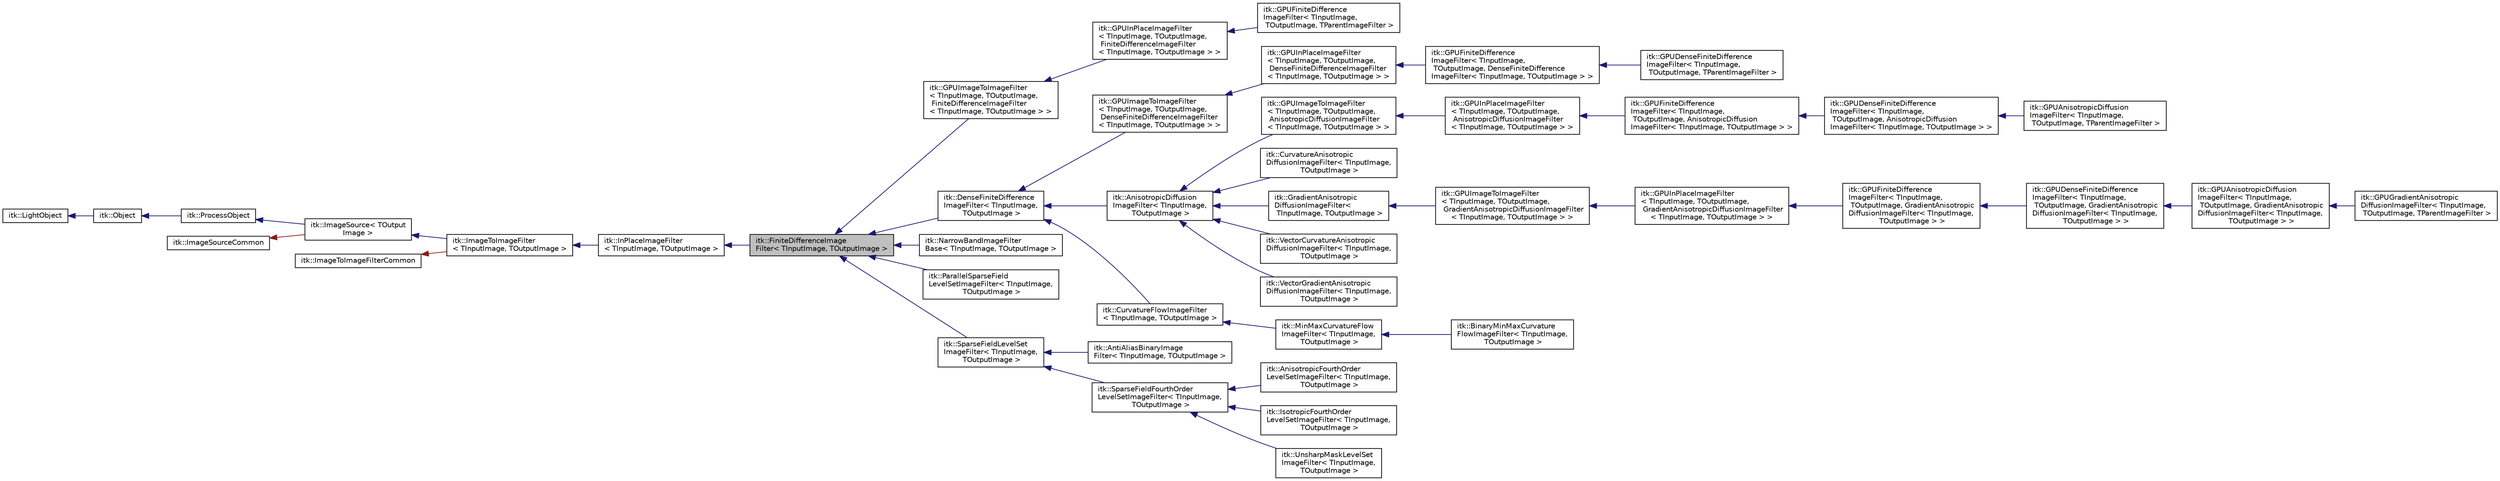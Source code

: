 digraph "itk::FiniteDifferenceImageFilter&lt; TInputImage, TOutputImage &gt;"
{
 // LATEX_PDF_SIZE
  edge [fontname="Helvetica",fontsize="10",labelfontname="Helvetica",labelfontsize="10"];
  node [fontname="Helvetica",fontsize="10",shape=record];
  rankdir="LR";
  Node1 [label="itk::FiniteDifferenceImage\lFilter\< TInputImage, TOutputImage \>",height=0.2,width=0.4,color="black", fillcolor="grey75", style="filled", fontcolor="black",tooltip=" "];
  Node2 -> Node1 [dir="back",color="midnightblue",fontsize="10",style="solid",fontname="Helvetica"];
  Node2 [label="itk::InPlaceImageFilter\l\< TInputImage, TOutputImage \>",height=0.2,width=0.4,color="black", fillcolor="white", style="filled",URL="$classitk_1_1InPlaceImageFilter.html",tooltip=" "];
  Node3 -> Node2 [dir="back",color="midnightblue",fontsize="10",style="solid",fontname="Helvetica"];
  Node3 [label="itk::ImageToImageFilter\l\< TInputImage, TOutputImage \>",height=0.2,width=0.4,color="black", fillcolor="white", style="filled",URL="$classitk_1_1ImageToImageFilter.html",tooltip="Base class for filters that take an image as input and produce an image as output."];
  Node4 -> Node3 [dir="back",color="midnightblue",fontsize="10",style="solid",fontname="Helvetica"];
  Node4 [label="itk::ImageSource\< TOutput\lImage \>",height=0.2,width=0.4,color="black", fillcolor="white", style="filled",URL="$classitk_1_1ImageSource.html",tooltip="Base class for all process objects that output image data."];
  Node5 -> Node4 [dir="back",color="midnightblue",fontsize="10",style="solid",fontname="Helvetica"];
  Node5 [label="itk::ProcessObject",height=0.2,width=0.4,color="black", fillcolor="white", style="filled",URL="$classitk_1_1ProcessObject.html",tooltip="The base class for all process objects (source, filters, mappers) in the Insight data processing pipe..."];
  Node6 -> Node5 [dir="back",color="midnightblue",fontsize="10",style="solid",fontname="Helvetica"];
  Node6 [label="itk::Object",height=0.2,width=0.4,color="black", fillcolor="white", style="filled",URL="$classitk_1_1Object.html",tooltip="Base class for most ITK classes."];
  Node7 -> Node6 [dir="back",color="midnightblue",fontsize="10",style="solid",fontname="Helvetica"];
  Node7 [label="itk::LightObject",height=0.2,width=0.4,color="black", fillcolor="white", style="filled",URL="$classitk_1_1LightObject.html",tooltip="Light weight base class for most itk classes."];
  Node8 -> Node4 [dir="back",color="firebrick4",fontsize="10",style="solid",fontname="Helvetica"];
  Node8 [label="itk::ImageSourceCommon",height=0.2,width=0.4,color="black", fillcolor="white", style="filled",URL="$structitk_1_1ImageSourceCommon.html",tooltip="Secondary base class of ImageSource common between templates."];
  Node9 -> Node3 [dir="back",color="firebrick4",fontsize="10",style="solid",fontname="Helvetica"];
  Node9 [label="itk::ImageToImageFilterCommon",height=0.2,width=0.4,color="black", fillcolor="white", style="filled",URL="$classitk_1_1ImageToImageFilterCommon.html",tooltip="Secondary base class of ImageToImageFilter common between templates."];
  Node1 -> Node10 [dir="back",color="midnightblue",fontsize="10",style="solid",fontname="Helvetica"];
  Node10 [label="itk::GPUImageToImageFilter\l\< TInputImage, TOutputImage,\l FiniteDifferenceImageFilter\l\< TInputImage, TOutputImage \> \>",height=0.2,width=0.4,color="black", fillcolor="white", style="filled",URL="$classitk_1_1GPUImageToImageFilter.html",tooltip=" "];
  Node10 -> Node11 [dir="back",color="midnightblue",fontsize="10",style="solid",fontname="Helvetica"];
  Node11 [label="itk::GPUInPlaceImageFilter\l\< TInputImage, TOutputImage,\l FiniteDifferenceImageFilter\l\< TInputImage, TOutputImage \> \>",height=0.2,width=0.4,color="black", fillcolor="white", style="filled",URL="$classitk_1_1GPUInPlaceImageFilter.html",tooltip=" "];
  Node11 -> Node12 [dir="back",color="midnightblue",fontsize="10",style="solid",fontname="Helvetica"];
  Node12 [label="itk::GPUFiniteDifference\lImageFilter\< TInputImage,\l TOutputImage, TParentImageFilter \>",height=0.2,width=0.4,color="black", fillcolor="white", style="filled",URL="$classitk_1_1GPUFiniteDifferenceImageFilter.html",tooltip="Base class for GPU Finite Difference Image Filters."];
  Node1 -> Node13 [dir="back",color="midnightblue",fontsize="10",style="solid",fontname="Helvetica"];
  Node13 [label="itk::DenseFiniteDifference\lImageFilter\< TInputImage,\l TOutputImage \>",height=0.2,width=0.4,color="black", fillcolor="white", style="filled",URL="$classitk_1_1DenseFiniteDifferenceImageFilter.html",tooltip=" "];
  Node13 -> Node14 [dir="back",color="midnightblue",fontsize="10",style="solid",fontname="Helvetica"];
  Node14 [label="itk::GPUImageToImageFilter\l\< TInputImage, TOutputImage,\l DenseFiniteDifferenceImageFilter\l\< TInputImage, TOutputImage \> \>",height=0.2,width=0.4,color="black", fillcolor="white", style="filled",URL="$classitk_1_1GPUImageToImageFilter.html",tooltip=" "];
  Node14 -> Node15 [dir="back",color="midnightblue",fontsize="10",style="solid",fontname="Helvetica"];
  Node15 [label="itk::GPUInPlaceImageFilter\l\< TInputImage, TOutputImage,\l DenseFiniteDifferenceImageFilter\l\< TInputImage, TOutputImage \> \>",height=0.2,width=0.4,color="black", fillcolor="white", style="filled",URL="$classitk_1_1GPUInPlaceImageFilter.html",tooltip=" "];
  Node15 -> Node16 [dir="back",color="midnightblue",fontsize="10",style="solid",fontname="Helvetica"];
  Node16 [label="itk::GPUFiniteDifference\lImageFilter\< TInputImage,\l TOutputImage, DenseFiniteDifference\lImageFilter\< TInputImage, TOutputImage \> \>",height=0.2,width=0.4,color="black", fillcolor="white", style="filled",URL="$classitk_1_1GPUFiniteDifferenceImageFilter.html",tooltip=" "];
  Node16 -> Node17 [dir="back",color="midnightblue",fontsize="10",style="solid",fontname="Helvetica"];
  Node17 [label="itk::GPUDenseFiniteDifference\lImageFilter\< TInputImage,\l TOutputImage, TParentImageFilter \>",height=0.2,width=0.4,color="black", fillcolor="white", style="filled",URL="$classitk_1_1GPUDenseFiniteDifferenceImageFilter.html",tooltip=" "];
  Node13 -> Node18 [dir="back",color="midnightblue",fontsize="10",style="solid",fontname="Helvetica"];
  Node18 [label="itk::AnisotropicDiffusion\lImageFilter\< TInputImage,\l TOutputImage \>",height=0.2,width=0.4,color="black", fillcolor="white", style="filled",URL="$classitk_1_1AnisotropicDiffusionImageFilter.html",tooltip=" "];
  Node18 -> Node19 [dir="back",color="midnightblue",fontsize="10",style="solid",fontname="Helvetica"];
  Node19 [label="itk::GPUImageToImageFilter\l\< TInputImage, TOutputImage,\l AnisotropicDiffusionImageFilter\l\< TInputImage, TOutputImage \> \>",height=0.2,width=0.4,color="black", fillcolor="white", style="filled",URL="$classitk_1_1GPUImageToImageFilter.html",tooltip=" "];
  Node19 -> Node20 [dir="back",color="midnightblue",fontsize="10",style="solid",fontname="Helvetica"];
  Node20 [label="itk::GPUInPlaceImageFilter\l\< TInputImage, TOutputImage,\l AnisotropicDiffusionImageFilter\l\< TInputImage, TOutputImage \> \>",height=0.2,width=0.4,color="black", fillcolor="white", style="filled",URL="$classitk_1_1GPUInPlaceImageFilter.html",tooltip=" "];
  Node20 -> Node21 [dir="back",color="midnightblue",fontsize="10",style="solid",fontname="Helvetica"];
  Node21 [label="itk::GPUFiniteDifference\lImageFilter\< TInputImage,\l TOutputImage, AnisotropicDiffusion\lImageFilter\< TInputImage, TOutputImage \> \>",height=0.2,width=0.4,color="black", fillcolor="white", style="filled",URL="$classitk_1_1GPUFiniteDifferenceImageFilter.html",tooltip=" "];
  Node21 -> Node22 [dir="back",color="midnightblue",fontsize="10",style="solid",fontname="Helvetica"];
  Node22 [label="itk::GPUDenseFiniteDifference\lImageFilter\< TInputImage,\l TOutputImage, AnisotropicDiffusion\lImageFilter\< TInputImage, TOutputImage \> \>",height=0.2,width=0.4,color="black", fillcolor="white", style="filled",URL="$classitk_1_1GPUDenseFiniteDifferenceImageFilter.html",tooltip=" "];
  Node22 -> Node23 [dir="back",color="midnightblue",fontsize="10",style="solid",fontname="Helvetica"];
  Node23 [label="itk::GPUAnisotropicDiffusion\lImageFilter\< TInputImage,\l TOutputImage, TParentImageFilter \>",height=0.2,width=0.4,color="black", fillcolor="white", style="filled",URL="$classitk_1_1GPUAnisotropicDiffusionImageFilter.html",tooltip=" "];
  Node18 -> Node24 [dir="back",color="midnightblue",fontsize="10",style="solid",fontname="Helvetica"];
  Node24 [label="itk::CurvatureAnisotropic\lDiffusionImageFilter\< TInputImage,\l TOutputImage \>",height=0.2,width=0.4,color="black", fillcolor="white", style="filled",URL="$classitk_1_1CurvatureAnisotropicDiffusionImageFilter.html",tooltip="This filter performs anisotropic diffusion on a scalar itk::Image using the modified curvature diffus..."];
  Node18 -> Node25 [dir="back",color="midnightblue",fontsize="10",style="solid",fontname="Helvetica"];
  Node25 [label="itk::GradientAnisotropic\lDiffusionImageFilter\<\l TInputImage, TOutputImage \>",height=0.2,width=0.4,color="black", fillcolor="white", style="filled",URL="$classitk_1_1GradientAnisotropicDiffusionImageFilter.html",tooltip="This filter performs anisotropic diffusion on a scalar itk::Image using the classic Perona-Malik,..."];
  Node25 -> Node26 [dir="back",color="midnightblue",fontsize="10",style="solid",fontname="Helvetica"];
  Node26 [label="itk::GPUImageToImageFilter\l\< TInputImage, TOutputImage,\l GradientAnisotropicDiffusionImageFilter\l\< TInputImage, TOutputImage \> \>",height=0.2,width=0.4,color="black", fillcolor="white", style="filled",URL="$classitk_1_1GPUImageToImageFilter.html",tooltip=" "];
  Node26 -> Node27 [dir="back",color="midnightblue",fontsize="10",style="solid",fontname="Helvetica"];
  Node27 [label="itk::GPUInPlaceImageFilter\l\< TInputImage, TOutputImage,\l GradientAnisotropicDiffusionImageFilter\l\< TInputImage, TOutputImage \> \>",height=0.2,width=0.4,color="black", fillcolor="white", style="filled",URL="$classitk_1_1GPUInPlaceImageFilter.html",tooltip=" "];
  Node27 -> Node28 [dir="back",color="midnightblue",fontsize="10",style="solid",fontname="Helvetica"];
  Node28 [label="itk::GPUFiniteDifference\lImageFilter\< TInputImage,\l TOutputImage, GradientAnisotropic\lDiffusionImageFilter\< TInputImage,\l TOutputImage \> \>",height=0.2,width=0.4,color="black", fillcolor="white", style="filled",URL="$classitk_1_1GPUFiniteDifferenceImageFilter.html",tooltip=" "];
  Node28 -> Node29 [dir="back",color="midnightblue",fontsize="10",style="solid",fontname="Helvetica"];
  Node29 [label="itk::GPUDenseFiniteDifference\lImageFilter\< TInputImage,\l TOutputImage, GradientAnisotropic\lDiffusionImageFilter\< TInputImage,\l TOutputImage \> \>",height=0.2,width=0.4,color="black", fillcolor="white", style="filled",URL="$classitk_1_1GPUDenseFiniteDifferenceImageFilter.html",tooltip=" "];
  Node29 -> Node30 [dir="back",color="midnightblue",fontsize="10",style="solid",fontname="Helvetica"];
  Node30 [label="itk::GPUAnisotropicDiffusion\lImageFilter\< TInputImage,\l TOutputImage, GradientAnisotropic\lDiffusionImageFilter\< TInputImage,\l TOutputImage \> \>",height=0.2,width=0.4,color="black", fillcolor="white", style="filled",URL="$classitk_1_1GPUAnisotropicDiffusionImageFilter.html",tooltip=" "];
  Node30 -> Node31 [dir="back",color="midnightblue",fontsize="10",style="solid",fontname="Helvetica"];
  Node31 [label="itk::GPUGradientAnisotropic\lDiffusionImageFilter\< TInputImage,\l TOutputImage, TParentImageFilter \>",height=0.2,width=0.4,color="black", fillcolor="white", style="filled",URL="$classitk_1_1GPUGradientAnisotropicDiffusionImageFilter.html",tooltip=" "];
  Node18 -> Node32 [dir="back",color="midnightblue",fontsize="10",style="solid",fontname="Helvetica"];
  Node32 [label="itk::VectorCurvatureAnisotropic\lDiffusionImageFilter\< TInputImage,\l TOutputImage \>",height=0.2,width=0.4,color="black", fillcolor="white", style="filled",URL="$classitk_1_1VectorCurvatureAnisotropicDiffusionImageFilter.html",tooltip=" "];
  Node18 -> Node33 [dir="back",color="midnightblue",fontsize="10",style="solid",fontname="Helvetica"];
  Node33 [label="itk::VectorGradientAnisotropic\lDiffusionImageFilter\< TInputImage,\l TOutputImage \>",height=0.2,width=0.4,color="black", fillcolor="white", style="filled",URL="$classitk_1_1VectorGradientAnisotropicDiffusionImageFilter.html",tooltip=" "];
  Node13 -> Node34 [dir="back",color="midnightblue",fontsize="10",style="solid",fontname="Helvetica"];
  Node34 [label="itk::CurvatureFlowImageFilter\l\< TInputImage, TOutputImage \>",height=0.2,width=0.4,color="black", fillcolor="white", style="filled",URL="$classitk_1_1CurvatureFlowImageFilter.html",tooltip="Denoise an image using curvature driven flow."];
  Node34 -> Node35 [dir="back",color="midnightblue",fontsize="10",style="solid",fontname="Helvetica"];
  Node35 [label="itk::MinMaxCurvatureFlow\lImageFilter\< TInputImage,\l TOutputImage \>",height=0.2,width=0.4,color="black", fillcolor="white", style="filled",URL="$classitk_1_1MinMaxCurvatureFlowImageFilter.html",tooltip="Denoise an image using min/max curvature flow."];
  Node35 -> Node36 [dir="back",color="midnightblue",fontsize="10",style="solid",fontname="Helvetica"];
  Node36 [label="itk::BinaryMinMaxCurvature\lFlowImageFilter\< TInputImage,\l TOutputImage \>",height=0.2,width=0.4,color="black", fillcolor="white", style="filled",URL="$classitk_1_1BinaryMinMaxCurvatureFlowImageFilter.html",tooltip="Denoise a binary image using min/max curvature flow."];
  Node1 -> Node37 [dir="back",color="midnightblue",fontsize="10",style="solid",fontname="Helvetica"];
  Node37 [label="itk::NarrowBandImageFilter\lBase\< TInputImage, TOutputImage \>",height=0.2,width=0.4,color="black", fillcolor="white", style="filled",URL="$classitk_1_1NarrowBandImageFilterBase.html",tooltip="This class implements a multi-threaded finite difference image to image solver that can be applied to..."];
  Node1 -> Node38 [dir="back",color="midnightblue",fontsize="10",style="solid",fontname="Helvetica"];
  Node38 [label="itk::ParallelSparseField\lLevelSetImageFilter\< TInputImage,\l TOutputImage \>",height=0.2,width=0.4,color="black", fillcolor="white", style="filled",URL="$classitk_1_1ParallelSparseFieldLevelSetImageFilter.html",tooltip="This class implements a finite difference partial differential equation solver for evolving surfaces ..."];
  Node1 -> Node39 [dir="back",color="midnightblue",fontsize="10",style="solid",fontname="Helvetica"];
  Node39 [label="itk::SparseFieldLevelSet\lImageFilter\< TInputImage,\l TOutputImage \>",height=0.2,width=0.4,color="black", fillcolor="white", style="filled",URL="$classitk_1_1SparseFieldLevelSetImageFilter.html",tooltip="This class implements a finite difference partial differential equation solver for evolving surfaces ..."];
  Node39 -> Node40 [dir="back",color="midnightblue",fontsize="10",style="solid",fontname="Helvetica"];
  Node40 [label="itk::AntiAliasBinaryImage\lFilter\< TInputImage, TOutputImage \>",height=0.2,width=0.4,color="black", fillcolor="white", style="filled",URL="$classitk_1_1AntiAliasBinaryImageFilter.html",tooltip="A method for estimation of a surface from a binary volume."];
  Node39 -> Node41 [dir="back",color="midnightblue",fontsize="10",style="solid",fontname="Helvetica"];
  Node41 [label="itk::SparseFieldFourthOrder\lLevelSetImageFilter\< TInputImage,\l TOutputImage \>",height=0.2,width=0.4,color="black", fillcolor="white", style="filled",URL="$classitk_1_1SparseFieldFourthOrderLevelSetImageFilter.html",tooltip="This class implements the fourth order level set PDE framework."];
  Node41 -> Node42 [dir="back",color="midnightblue",fontsize="10",style="solid",fontname="Helvetica"];
  Node42 [label="itk::AnisotropicFourthOrder\lLevelSetImageFilter\< TInputImage,\l TOutputImage \>",height=0.2,width=0.4,color="black", fillcolor="white", style="filled",URL="$classitk_1_1AnisotropicFourthOrderLevelSetImageFilter.html",tooltip="This class implements the 4th-order level set anisotropic diffusion (smoothing) PDE."];
  Node41 -> Node43 [dir="back",color="midnightblue",fontsize="10",style="solid",fontname="Helvetica"];
  Node43 [label="itk::IsotropicFourthOrder\lLevelSetImageFilter\< TInputImage,\l TOutputImage \>",height=0.2,width=0.4,color="black", fillcolor="white", style="filled",URL="$classitk_1_1IsotropicFourthOrderLevelSetImageFilter.html",tooltip="This class implements the 4th-order level set isotropic diffusion (smoothing) PDE."];
  Node41 -> Node44 [dir="back",color="midnightblue",fontsize="10",style="solid",fontname="Helvetica"];
  Node44 [label="itk::UnsharpMaskLevelSet\lImageFilter\< TInputImage,\l TOutputImage \>",height=0.2,width=0.4,color="black", fillcolor="white", style="filled",URL="$classitk_1_1UnsharpMaskLevelSetImageFilter.html",tooltip="This class implements a detail enhancing filter by making use of the 4th-order level set isotropic di..."];
}
